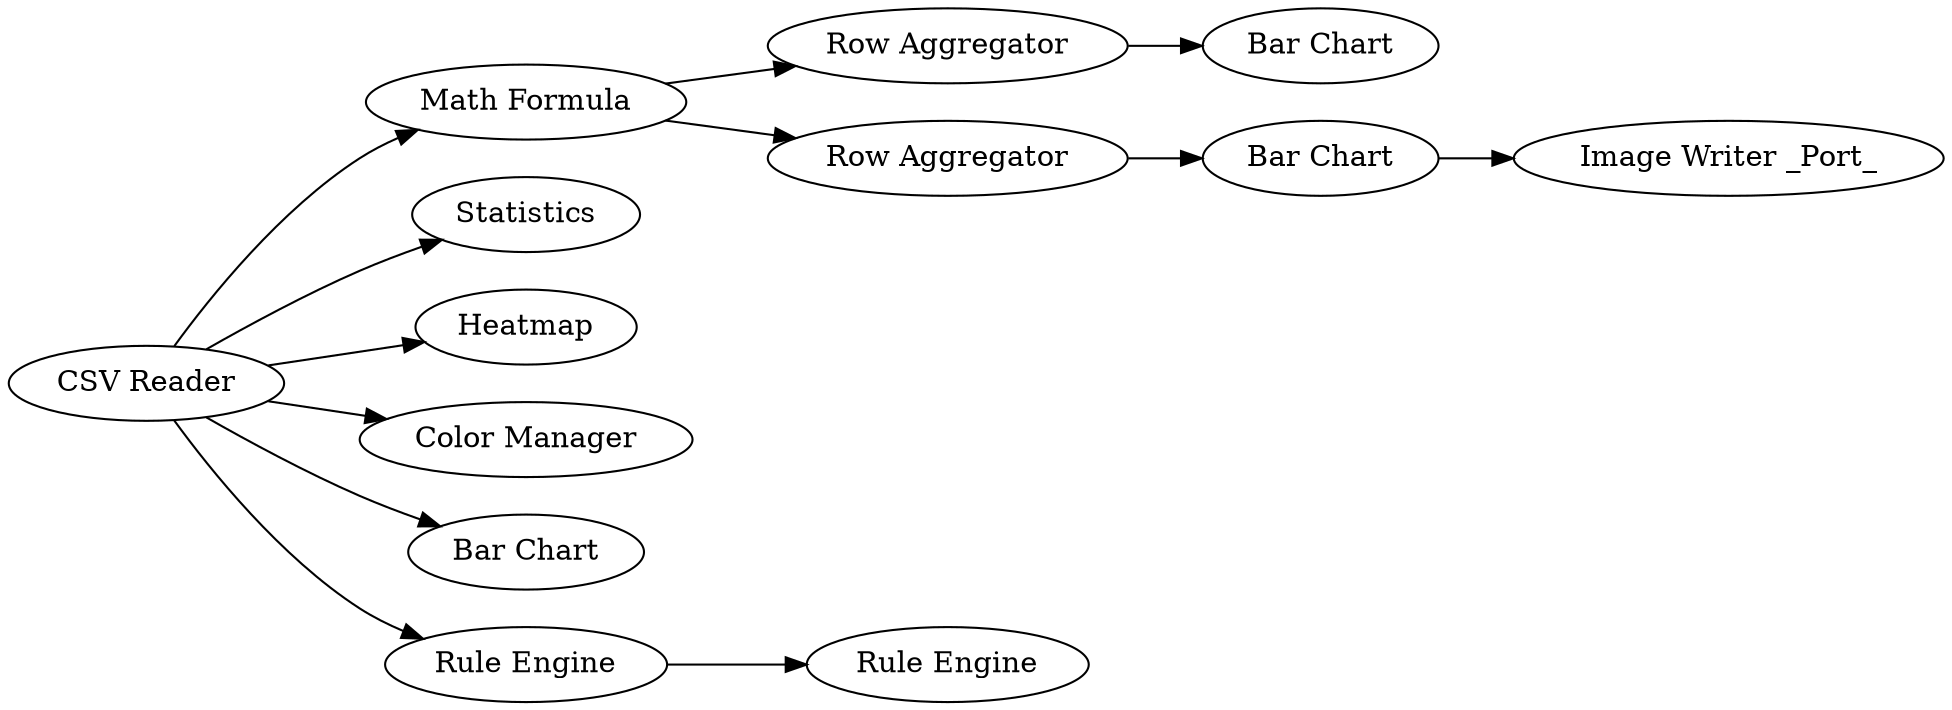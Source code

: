 digraph {
	12 -> 13
	1 -> 4
	12 -> 9
	1 -> 7
	1 -> 12
	13 -> 14
	1 -> 15
	1 -> 2
	9 -> 10
	10 -> 11
	16 -> 17
	1 -> 16
	16 [label="Rule Engine"]
	13 [label="Row Aggregator"]
	1 [label="CSV Reader"]
	7 [label=Heatmap]
	9 [label="Row Aggregator"]
	11 [label="Image Writer _Port_"]
	4 [label=Statistics]
	10 [label="Bar Chart"]
	15 [label="Color Manager"]
	14 [label="Bar Chart"]
	17 [label="Rule Engine"]
	2 [label="Bar Chart"]
	12 [label="Math Formula"]
	rankdir=LR
}
